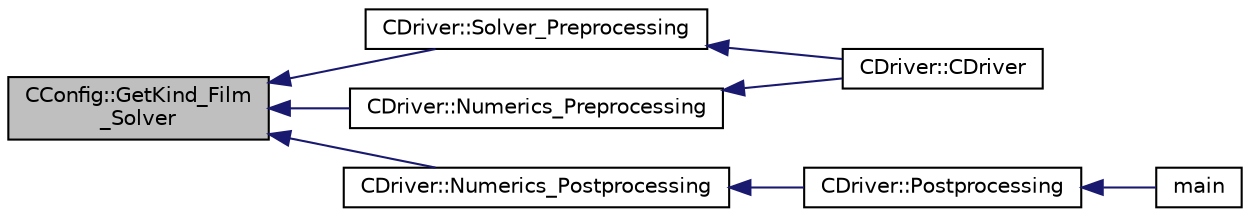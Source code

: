digraph "CConfig::GetKind_Film_Solver"
{
  edge [fontname="Helvetica",fontsize="10",labelfontname="Helvetica",labelfontsize="10"];
  node [fontname="Helvetica",fontsize="10",shape=record];
  rankdir="LR";
  Node4919 [label="CConfig::GetKind_Film\l_Solver",height=0.2,width=0.4,color="black", fillcolor="grey75", style="filled", fontcolor="black"];
  Node4919 -> Node4920 [dir="back",color="midnightblue",fontsize="10",style="solid",fontname="Helvetica"];
  Node4920 [label="CDriver::Solver_Preprocessing",height=0.2,width=0.4,color="black", fillcolor="white", style="filled",URL="$class_c_driver.html#add15058928d0b7462a7b8257417d0914",tooltip="Definition and allocation of all solution classes. "];
  Node4920 -> Node4921 [dir="back",color="midnightblue",fontsize="10",style="solid",fontname="Helvetica"];
  Node4921 [label="CDriver::CDriver",height=0.2,width=0.4,color="black", fillcolor="white", style="filled",URL="$class_c_driver.html#a3fca4a013a6efa9bbb38fe78a86b5f3d",tooltip="Constructor of the class. "];
  Node4919 -> Node4922 [dir="back",color="midnightblue",fontsize="10",style="solid",fontname="Helvetica"];
  Node4922 [label="CDriver::Numerics_Preprocessing",height=0.2,width=0.4,color="black", fillcolor="white", style="filled",URL="$class_c_driver.html#a5c0a3e0cf9f6c3931d307aef1aba7bf4",tooltip="Definition and allocation of all solver classes. "];
  Node4922 -> Node4921 [dir="back",color="midnightblue",fontsize="10",style="solid",fontname="Helvetica"];
  Node4919 -> Node4923 [dir="back",color="midnightblue",fontsize="10",style="solid",fontname="Helvetica"];
  Node4923 [label="CDriver::Numerics_Postprocessing",height=0.2,width=0.4,color="black", fillcolor="white", style="filled",URL="$class_c_driver.html#ad38828d99fb5a34bded15212178fc7bd",tooltip="Definition and allocation of all solver classes. "];
  Node4923 -> Node4924 [dir="back",color="midnightblue",fontsize="10",style="solid",fontname="Helvetica"];
  Node4924 [label="CDriver::Postprocessing",height=0.2,width=0.4,color="black", fillcolor="white", style="filled",URL="$class_c_driver.html#a6ad9df8d8a8de75033ef296fed39c213",tooltip="Deallocation routine. "];
  Node4924 -> Node4925 [dir="back",color="midnightblue",fontsize="10",style="solid",fontname="Helvetica"];
  Node4925 [label="main",height=0.2,width=0.4,color="black", fillcolor="white", style="filled",URL="$_s_u2___c_f_d_8cpp.html#a0ddf1224851353fc92bfbff6f499fa97"];
}
